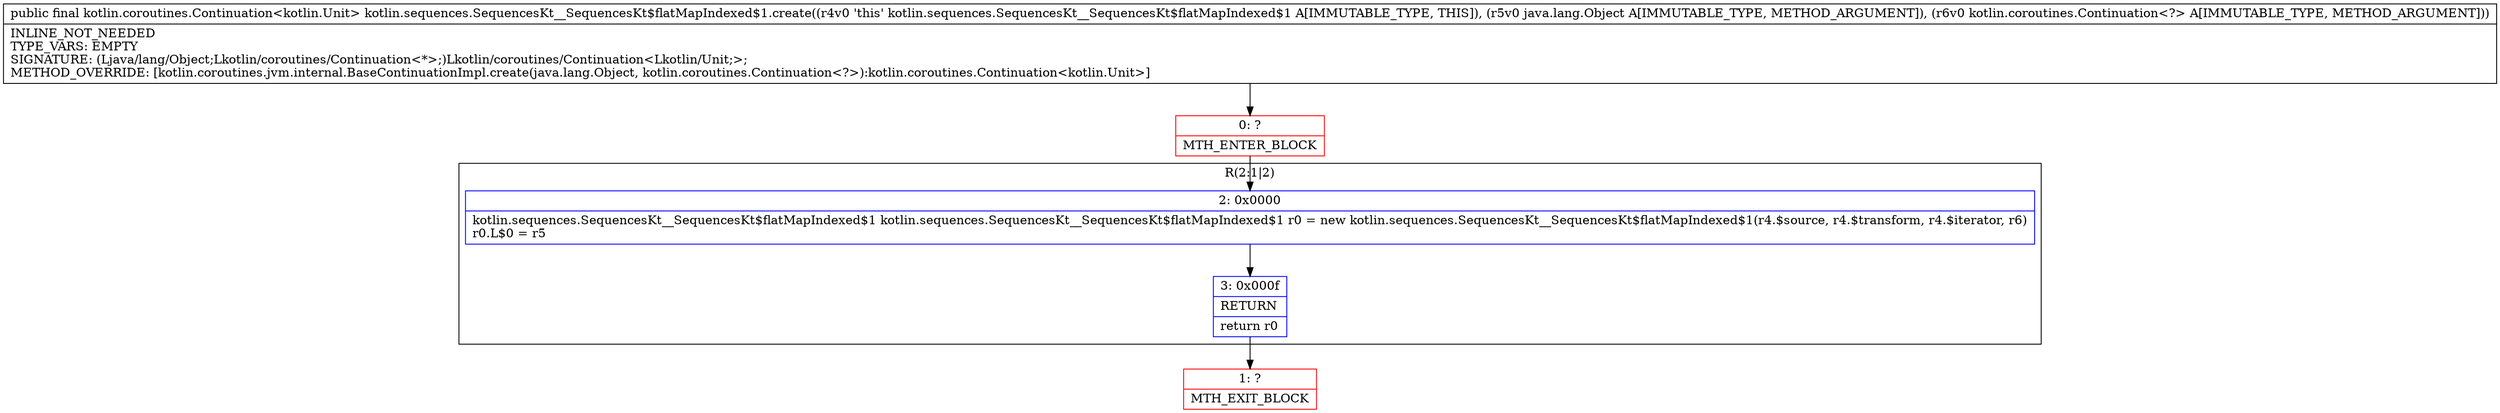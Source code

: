 digraph "CFG forkotlin.sequences.SequencesKt__SequencesKt$flatMapIndexed$1.create(Ljava\/lang\/Object;Lkotlin\/coroutines\/Continuation;)Lkotlin\/coroutines\/Continuation;" {
subgraph cluster_Region_1153623552 {
label = "R(2:1|2)";
node [shape=record,color=blue];
Node_2 [shape=record,label="{2\:\ 0x0000|kotlin.sequences.SequencesKt__SequencesKt$flatMapIndexed$1 kotlin.sequences.SequencesKt__SequencesKt$flatMapIndexed$1 r0 = new kotlin.sequences.SequencesKt__SequencesKt$flatMapIndexed$1(r4.$source, r4.$transform, r4.$iterator, r6)\lr0.L$0 = r5\l}"];
Node_3 [shape=record,label="{3\:\ 0x000f|RETURN\l|return r0\l}"];
}
Node_0 [shape=record,color=red,label="{0\:\ ?|MTH_ENTER_BLOCK\l}"];
Node_1 [shape=record,color=red,label="{1\:\ ?|MTH_EXIT_BLOCK\l}"];
MethodNode[shape=record,label="{public final kotlin.coroutines.Continuation\<kotlin.Unit\> kotlin.sequences.SequencesKt__SequencesKt$flatMapIndexed$1.create((r4v0 'this' kotlin.sequences.SequencesKt__SequencesKt$flatMapIndexed$1 A[IMMUTABLE_TYPE, THIS]), (r5v0 java.lang.Object A[IMMUTABLE_TYPE, METHOD_ARGUMENT]), (r6v0 kotlin.coroutines.Continuation\<?\> A[IMMUTABLE_TYPE, METHOD_ARGUMENT]))  | INLINE_NOT_NEEDED\lTYPE_VARS: EMPTY\lSIGNATURE: (Ljava\/lang\/Object;Lkotlin\/coroutines\/Continuation\<*\>;)Lkotlin\/coroutines\/Continuation\<Lkotlin\/Unit;\>;\lMETHOD_OVERRIDE: [kotlin.coroutines.jvm.internal.BaseContinuationImpl.create(java.lang.Object, kotlin.coroutines.Continuation\<?\>):kotlin.coroutines.Continuation\<kotlin.Unit\>]\l}"];
MethodNode -> Node_0;Node_2 -> Node_3;
Node_3 -> Node_1;
Node_0 -> Node_2;
}

